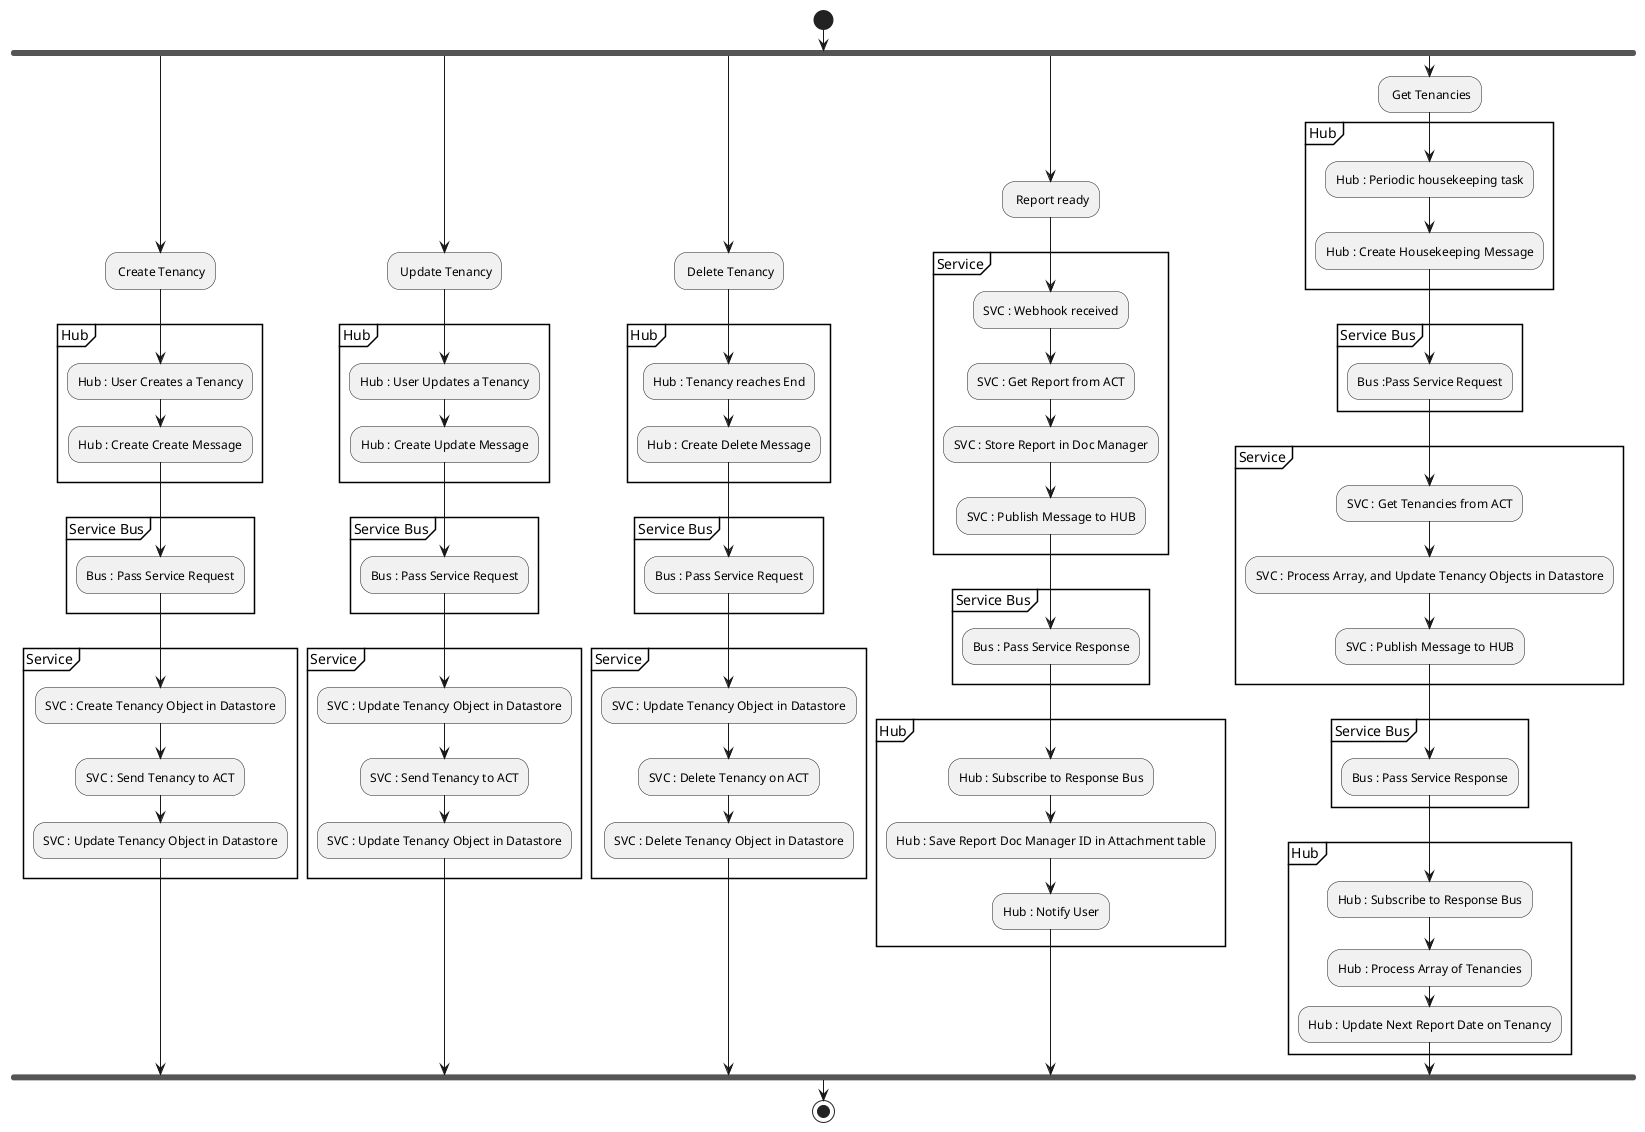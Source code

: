 @startuml

start
fork
  : Create Tenancy;
  Group Hub
    :Hub : User Creates a Tenancy;
    :Hub : Create Create Message;    
  EndGroup
  
  Group Service Bus
    :Bus : Pass Service Request;
  EndGroup  

  Group Service
    :SVC : Create Tenancy Object in Datastore;
    :SVC : Send Tenancy to ACT;
    :SVC : Update Tenancy Object in Datastore;
  EndGroup

fork again
  : Update Tenancy;
  Group Hub
    :Hub : User Updates a Tenancy;   
    :Hub : Create Update Message;        
  EndGroup
  
  Group Service Bus
    :Bus : Pass Service Request;
  EndGroup  

  Group Service
    :SVC : Update Tenancy Object in Datastore;
    :SVC : Send Tenancy to ACT;
    :SVC : Update Tenancy Object in Datastore;
  EndGroup  

fork again
  : Delete Tenancy;
  Group Hub
    :Hub : Tenancy reaches End;
    :Hub : Create Delete Message;
  EndGroup
  
  Group Service Bus
    :Bus : Pass Service Request;
  EndGroup  

  Group Service
    :SVC : Update Tenancy Object in Datastore;
    :SVC : Delete Tenancy on ACT;
    :SVC : Delete Tenancy Object in Datastore;
  EndGroup  
fork again
  : Report ready;  
  Group Service
    :SVC : Webhook received;
    :SVC : Get Report from ACT;
    :SVC : Store Report in Doc Manager;
    :SVC : Publish Message to HUB;
  Endgroup  

  Group Service Bus
    :Bus : Pass Service Response;
  EndGroup    

  Group Hub
    :Hub : Subscribe to Response Bus;
    :Hub : Save Report Doc Manager ID in Attachment table;
    :Hub : Notify User;
  EndGroup
fork again 
  : Get Tenancies;
  Group Hub
    :Hub : Periodic housekeeping task;
    :Hub : Create Housekeeping Message;
  EndGroup  

  Group Service Bus
    :Bus :Pass Service Request;
  EndGroup 

  Group Service
    :SVC : Get Tenancies from ACT;
    :SVC : Process Array, and Update Tenancy Objects in Datastore;
    :SVC : Publish Message to HUB;
  Endgroup   

  Group Service Bus
    :Bus : Pass Service Response;
  EndGroup   

  Group Hub
    :Hub : Subscribe to Response Bus;
    :Hub : Process Array of Tenancies;
    :Hub : Update Next Report Date on Tenancy;
  EndGroup    
endfork


stop


' fork
'   : 1, Get Templates;
'   Group Hub
'     :HUB : Get Templates;
'   EndGroup
'   Group Service
'     :SVC : Get Filterd Templates and details from Frontify;
'   EndGroup

' fork again
'   : 2, Generate Brochure;

'   Group Hub
'     :Hub : Generate Text and Images;
'     :1, Get Template;     
    
'     if ( Bespoke? ) then (TRUE)
'       :Service Request : Bespoke Flag Set TRUE;
'     else (FALSE)
'       :Service Request : Bespoke Flag Set FALSE;
'     endif
'     :Service Request : Set TemplateId;
'     :Service Request : Map Text and Images\n into Svc Request with Template Keys;
'   Endgroup

'   Group Service Bus
'     :Pass Service Request;
'   Endgroup
'   Group Service
'     Group Create CosmosDB Brochure Object
'     :SVC : Create a Brochure Object in Datastore;
'     :SVC : Store Text in Brochure Object;

'       Group Asset Upload
'         repeat
'             :Upload Image to Frontify;
'             :Save AssetId in Brochure Object;
'         repeat while (More images to upload?) is (yes) not (no)
'       EndGroup
'     EndGroup

'     if (Generate Bespoke Brochure?) then (TRUE)
'       Group Generate CSV
'         :Get All incomplete BESPOKE Brochures from Datastore;
'         :Create CSV;
'         repeat
'           :Get Brochure Object;
'           :CSV: New Row;
'           :CSV: Add Texts to matching column heading;
'           :CSV: Add AssetIds to matching column heading;
'         repeat while (More Brochure Objects?) is (yes) not (no)

'         :Upload CSV;
'         :User : Generate Brochure;
'         :3, Complete Brochure; 
'       EndGroup

'     else (FALSE)
'       Group Auto Generate
'         :Using Current Brochure Object;
'         :ExportCreative and Associate Assets and Template;
'         :Generate Brochure - Returns Brochure Id;
'       EndGroup
'     Group CleanUp
'       :Check Brochure Status;
'       :Get Brochure;
'       :Store Brochure;
'       :Complete Datastore Brochure Object;
'     EndGroup

'     Group Service Bus
'       :Return Brochure Metadata;
'     Endgroup
'     endif
'   EndGroup

' fork again
'   : 3, Complete Brochure;
'   Group Hub
'     :HUB : Complete Brochure;
'   EndGroup
'   Group Service
'     :SVC : Mark datastore Brochure Object Complete;
'   EndGroup
' endfork
' stop

@enduml
